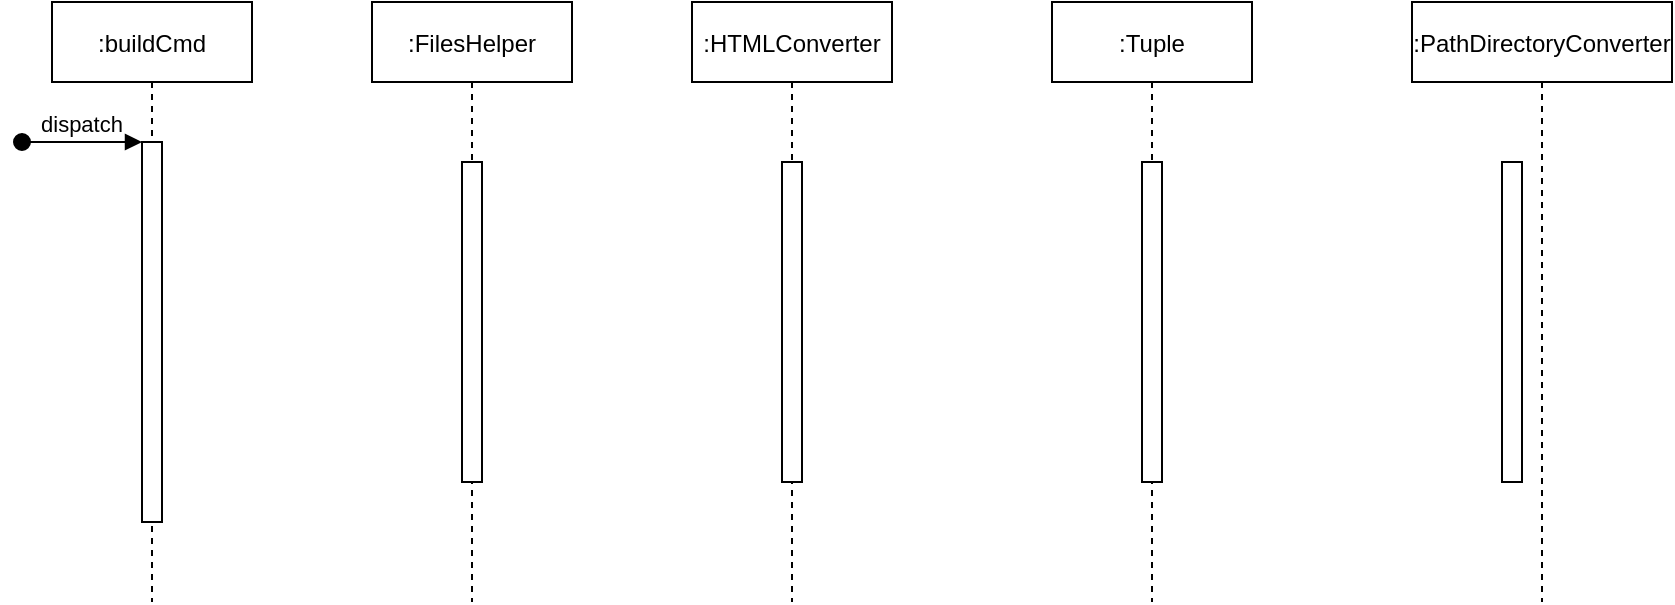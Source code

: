 <mxfile version="18.0.0" type="device"><diagram id="kgpKYQtTHZ0yAKxKKP6v" name="Page-1"><mxGraphModel dx="782" dy="539" grid="1" gridSize="10" guides="1" tooltips="1" connect="1" arrows="1" fold="1" page="1" pageScale="1" pageWidth="850" pageHeight="1100" math="0" shadow="0"><root><mxCell id="0"/><mxCell id="1" parent="0"/><mxCell id="3nuBFxr9cyL0pnOWT2aG-1" value=":buildCmd" style="shape=umlLifeline;perimeter=lifelinePerimeter;container=1;collapsible=0;recursiveResize=0;rounded=0;shadow=0;strokeWidth=1;" parent="1" vertex="1"><mxGeometry x="120" y="80" width="100" height="300" as="geometry"/></mxCell><mxCell id="3nuBFxr9cyL0pnOWT2aG-2" value="" style="points=[];perimeter=orthogonalPerimeter;rounded=0;shadow=0;strokeWidth=1;" parent="3nuBFxr9cyL0pnOWT2aG-1" vertex="1"><mxGeometry x="45" y="70" width="10" height="190" as="geometry"/></mxCell><mxCell id="3nuBFxr9cyL0pnOWT2aG-3" value="dispatch" style="verticalAlign=bottom;startArrow=oval;endArrow=block;startSize=8;shadow=0;strokeWidth=1;" parent="3nuBFxr9cyL0pnOWT2aG-1" target="3nuBFxr9cyL0pnOWT2aG-2" edge="1"><mxGeometry relative="1" as="geometry"><mxPoint x="-15" y="70" as="sourcePoint"/></mxGeometry></mxCell><mxCell id="3nuBFxr9cyL0pnOWT2aG-5" value=":FilesHelper" style="shape=umlLifeline;perimeter=lifelinePerimeter;container=1;collapsible=0;recursiveResize=0;rounded=0;shadow=0;strokeWidth=1;" parent="1" vertex="1"><mxGeometry x="280" y="80" width="100" height="300" as="geometry"/></mxCell><mxCell id="3nuBFxr9cyL0pnOWT2aG-6" value="" style="points=[];perimeter=orthogonalPerimeter;rounded=0;shadow=0;strokeWidth=1;" parent="3nuBFxr9cyL0pnOWT2aG-5" vertex="1"><mxGeometry x="45" y="80" width="10" height="160" as="geometry"/></mxCell><mxCell id="J_5u0PupSwuXw9erZm7Q-1" value=":HTMLConverter" style="shape=umlLifeline;perimeter=lifelinePerimeter;container=1;collapsible=0;recursiveResize=0;rounded=0;shadow=0;strokeWidth=1;" vertex="1" parent="1"><mxGeometry x="440" y="80" width="100" height="300" as="geometry"/></mxCell><mxCell id="J_5u0PupSwuXw9erZm7Q-2" value="" style="points=[];perimeter=orthogonalPerimeter;rounded=0;shadow=0;strokeWidth=1;" vertex="1" parent="J_5u0PupSwuXw9erZm7Q-1"><mxGeometry x="45" y="80" width="10" height="160" as="geometry"/></mxCell><mxCell id="J_5u0PupSwuXw9erZm7Q-3" value=":Tuple" style="shape=umlLifeline;perimeter=lifelinePerimeter;container=1;collapsible=0;recursiveResize=0;rounded=0;shadow=0;strokeWidth=1;" vertex="1" parent="1"><mxGeometry x="620" y="80" width="100" height="300" as="geometry"/></mxCell><mxCell id="J_5u0PupSwuXw9erZm7Q-4" value="" style="points=[];perimeter=orthogonalPerimeter;rounded=0;shadow=0;strokeWidth=1;" vertex="1" parent="J_5u0PupSwuXw9erZm7Q-3"><mxGeometry x="45" y="80" width="10" height="160" as="geometry"/></mxCell><mxCell id="J_5u0PupSwuXw9erZm7Q-5" value=":PathDirectoryConverter" style="shape=umlLifeline;perimeter=lifelinePerimeter;container=1;collapsible=0;recursiveResize=0;rounded=0;shadow=0;strokeWidth=1;" vertex="1" parent="1"><mxGeometry x="800" y="80" width="130" height="300" as="geometry"/></mxCell><mxCell id="J_5u0PupSwuXw9erZm7Q-6" value="" style="points=[];perimeter=orthogonalPerimeter;rounded=0;shadow=0;strokeWidth=1;" vertex="1" parent="J_5u0PupSwuXw9erZm7Q-5"><mxGeometry x="45" y="80" width="10" height="160" as="geometry"/></mxCell></root></mxGraphModel></diagram></mxfile>